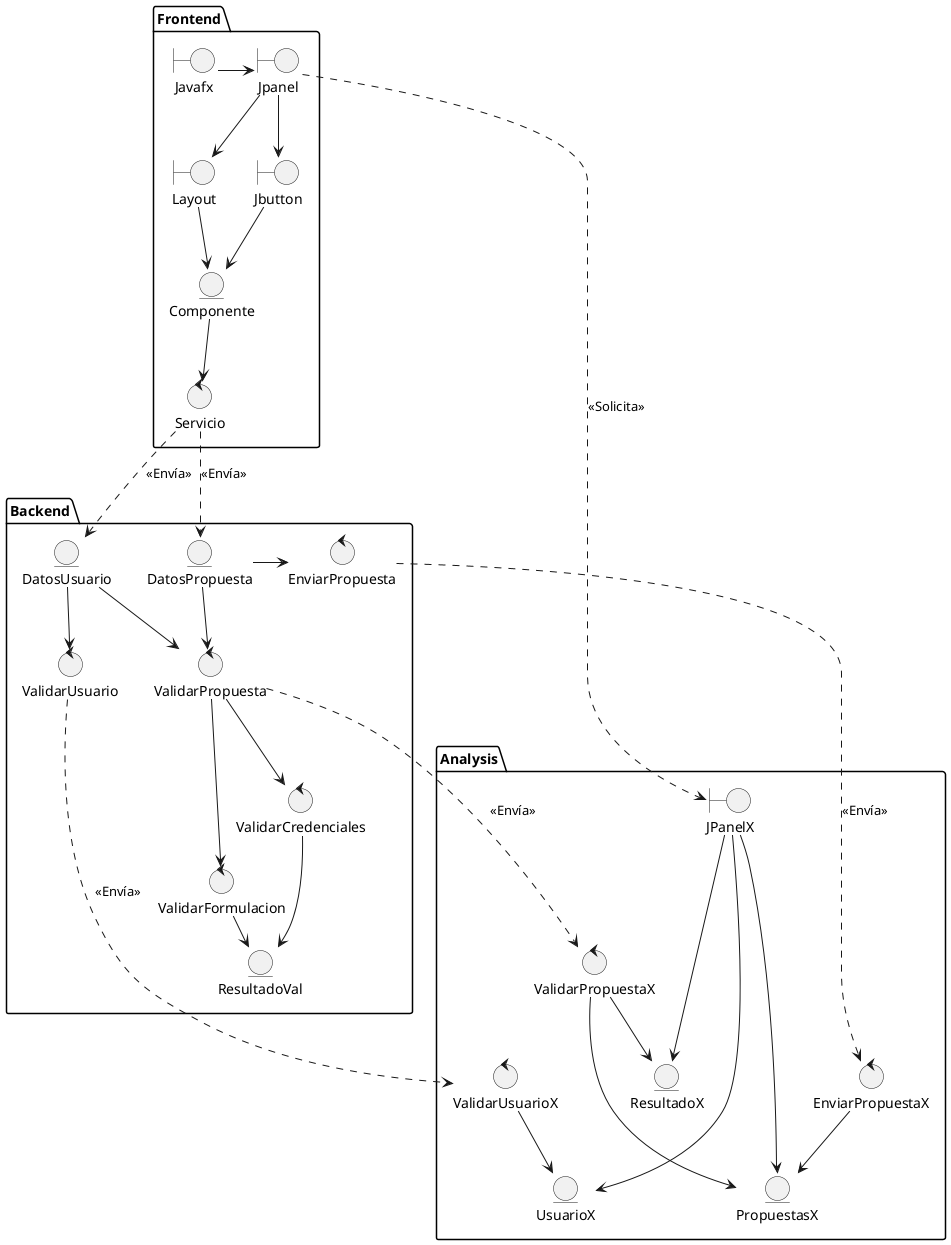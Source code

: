 @startuml DiagramaTrazas


package "Frontend" {
Boundary Jpanel
Boundary Javafx
Boundary Layout
Boundary Jbutton
Control Servicio
Entity Componente

  Javafx -> Jpanel
  Jpanel --> Layout
  Jpanel --> Jbutton
  Jbutton --> Componente
  Layout --> Componente
  Componente --> Servicio
}



package "Backend" {
Entity DatosUsuario 
Control ValidarUsuario
Entity DatosPropuesta
Control ValidarPropuesta
Control ValidarCredenciales
Control ValidarFormulacion
Entity ResultadoVal
Control EnviarPropuesta



DatosUsuario --> ValidarUsuario
DatosUsuario --> ValidarPropuesta
DatosPropuesta --> ValidarPropuesta
ValidarPropuesta --> ValidarCredenciales
ValidarPropuesta --> ValidarFormulacion
DatosPropuesta -> EnviarPropuesta
ValidarCredenciales --> ResultadoVal
ValidarFormulacion -> ResultadoVal
}

Package "Analysis"{
Boundary JPanelX
Control ValidarUsuarioX
Entity UsuarioX
Control ValidarPropuestaX
Entity ResultadoX
Entity PropuestasX
Control EnviarPropuestaX


JPanelX ----> UsuarioX
JPanelX ----> PropuestasX
ValidarUsuarioX --> UsuarioX
ValidarPropuestaX --> ResultadoX
ValidarPropuestaX --> PropuestasX
EnviarPropuestaX --> PropuestasX
JPanelX ---> ResultadoX
}

Servicio ..> DatosUsuario : "<<Envía>>"
Servicio ..> DatosPropuesta : "<<Envía>>"

ValidarUsuario ...> ValidarUsuarioX : "<<Envía>>"
ValidarPropuesta ...> ValidarPropuestaX : "<<Envía>>"
EnviarPropuesta ...> EnviarPropuestaX : "<<Envía>>"

Jpanel ..> JPanelX : "<<Solicita>>"


@enduml